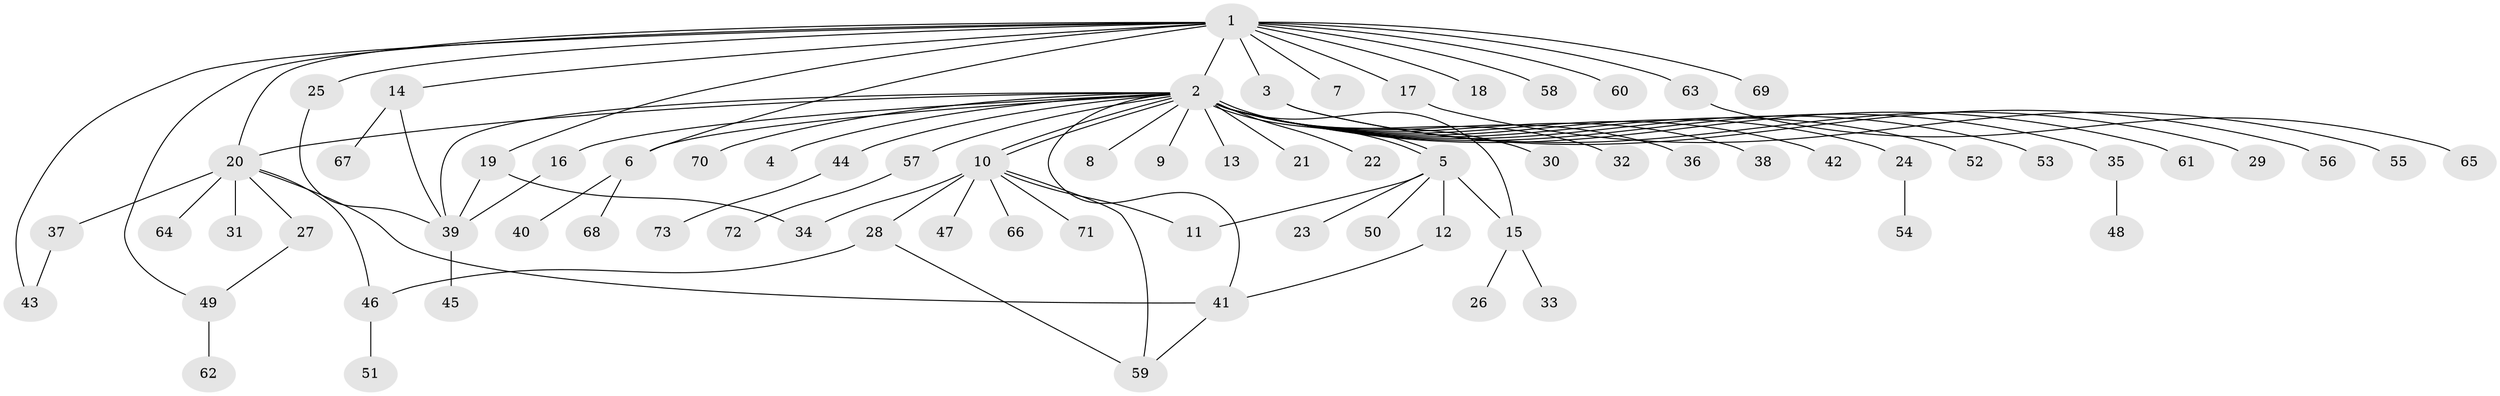 // coarse degree distribution, {15: 0.019230769230769232, 28: 0.019230769230769232, 2: 0.11538461538461539, 7: 0.019230769230769232, 3: 0.09615384615384616, 1: 0.6730769230769231, 8: 0.019230769230769232, 9: 0.019230769230769232, 5: 0.019230769230769232}
// Generated by graph-tools (version 1.1) at 2025/23/03/03/25 07:23:51]
// undirected, 73 vertices, 90 edges
graph export_dot {
graph [start="1"]
  node [color=gray90,style=filled];
  1;
  2;
  3;
  4;
  5;
  6;
  7;
  8;
  9;
  10;
  11;
  12;
  13;
  14;
  15;
  16;
  17;
  18;
  19;
  20;
  21;
  22;
  23;
  24;
  25;
  26;
  27;
  28;
  29;
  30;
  31;
  32;
  33;
  34;
  35;
  36;
  37;
  38;
  39;
  40;
  41;
  42;
  43;
  44;
  45;
  46;
  47;
  48;
  49;
  50;
  51;
  52;
  53;
  54;
  55;
  56;
  57;
  58;
  59;
  60;
  61;
  62;
  63;
  64;
  65;
  66;
  67;
  68;
  69;
  70;
  71;
  72;
  73;
  1 -- 2;
  1 -- 3;
  1 -- 6;
  1 -- 7;
  1 -- 14;
  1 -- 17;
  1 -- 18;
  1 -- 19;
  1 -- 20;
  1 -- 25;
  1 -- 43;
  1 -- 49;
  1 -- 58;
  1 -- 60;
  1 -- 63;
  1 -- 69;
  2 -- 4;
  2 -- 5;
  2 -- 5;
  2 -- 6;
  2 -- 8;
  2 -- 9;
  2 -- 10;
  2 -- 10;
  2 -- 13;
  2 -- 15;
  2 -- 16;
  2 -- 20;
  2 -- 21;
  2 -- 22;
  2 -- 24;
  2 -- 30;
  2 -- 32;
  2 -- 35;
  2 -- 36;
  2 -- 38;
  2 -- 39;
  2 -- 41;
  2 -- 42;
  2 -- 44;
  2 -- 52;
  2 -- 53;
  2 -- 57;
  2 -- 61;
  2 -- 70;
  3 -- 29;
  3 -- 56;
  5 -- 11;
  5 -- 12;
  5 -- 15;
  5 -- 23;
  5 -- 50;
  6 -- 40;
  6 -- 68;
  10 -- 11;
  10 -- 28;
  10 -- 34;
  10 -- 47;
  10 -- 59;
  10 -- 66;
  10 -- 71;
  12 -- 41;
  14 -- 39;
  14 -- 67;
  15 -- 26;
  15 -- 33;
  16 -- 39;
  17 -- 55;
  19 -- 34;
  19 -- 39;
  20 -- 27;
  20 -- 31;
  20 -- 37;
  20 -- 41;
  20 -- 46;
  20 -- 64;
  24 -- 54;
  25 -- 39;
  27 -- 49;
  28 -- 46;
  28 -- 59;
  35 -- 48;
  37 -- 43;
  39 -- 45;
  41 -- 59;
  44 -- 73;
  46 -- 51;
  49 -- 62;
  57 -- 72;
  63 -- 65;
}
